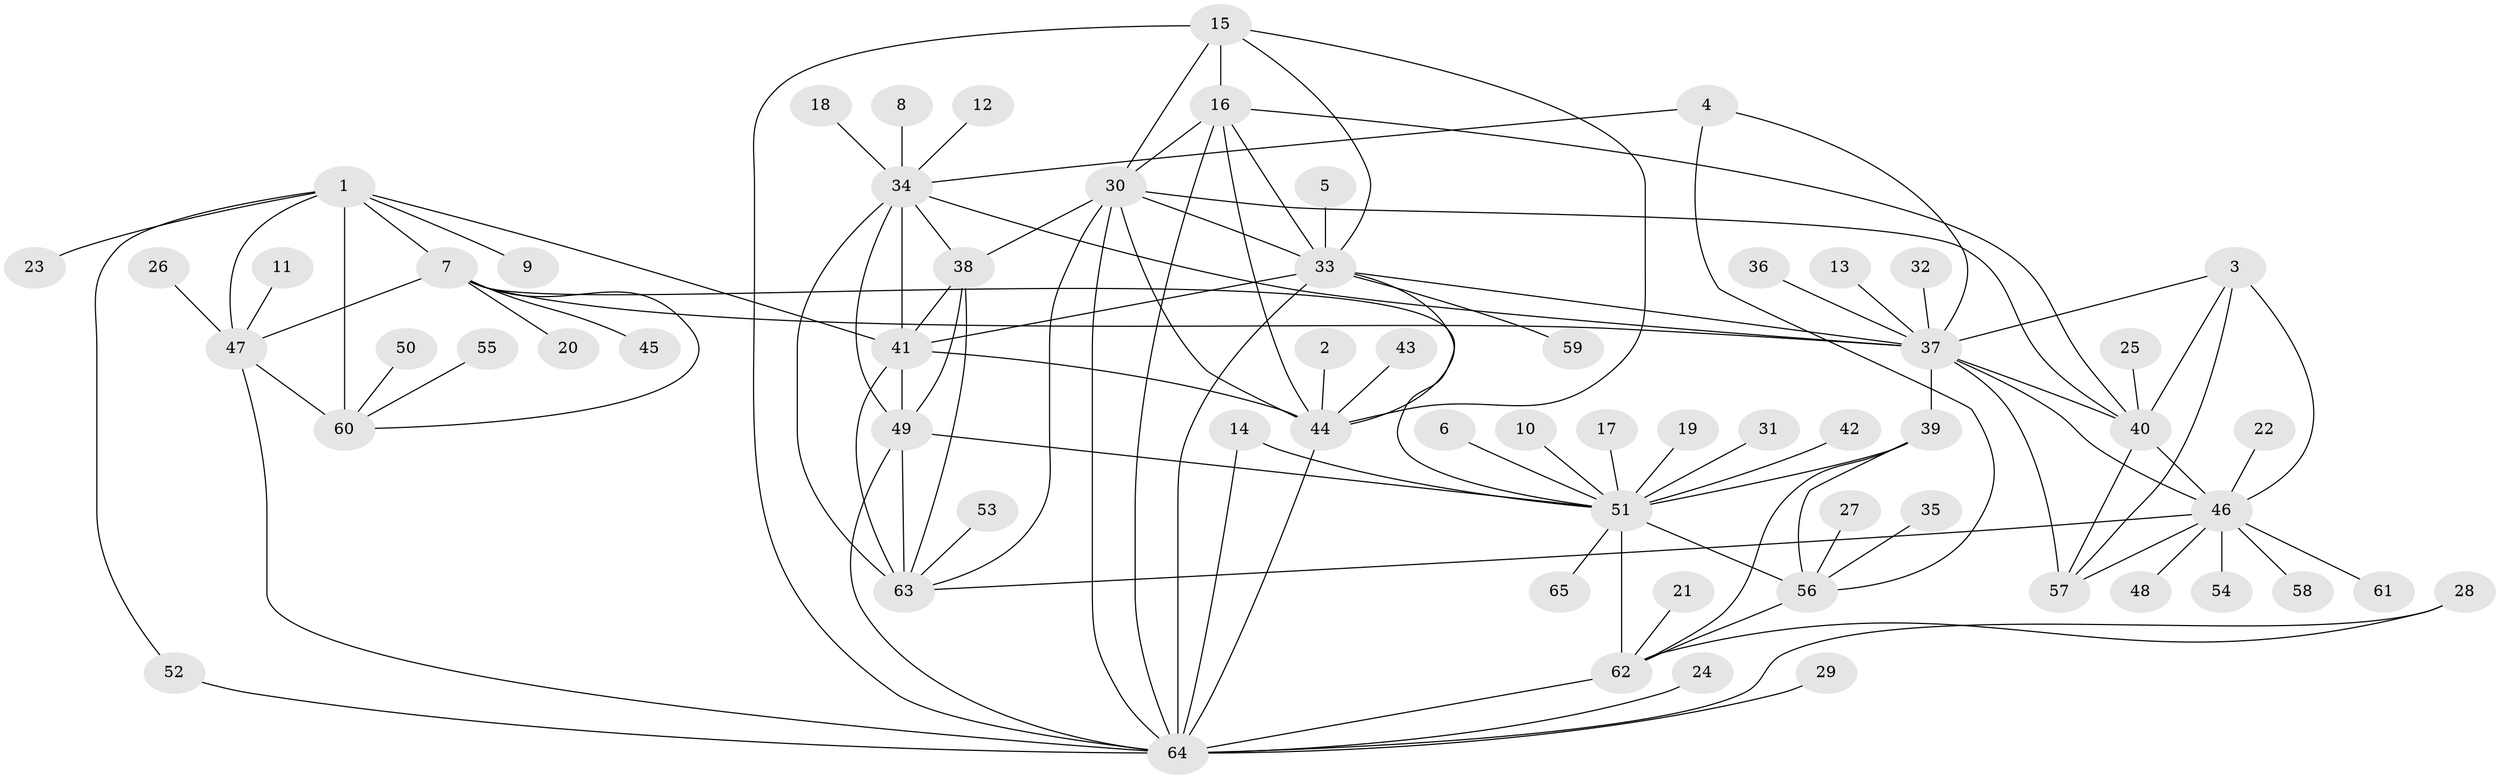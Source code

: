 // original degree distribution, {9: 0.031007751937984496, 8: 0.046511627906976744, 7: 0.03875968992248062, 10: 0.046511627906976744, 12: 0.007751937984496124, 6: 0.031007751937984496, 15: 0.007751937984496124, 13: 0.007751937984496124, 11: 0.007751937984496124, 5: 0.007751937984496124, 2: 0.17054263565891473, 3: 0.046511627906976744, 1: 0.5503875968992248}
// Generated by graph-tools (version 1.1) at 2025/50/03/09/25 03:50:41]
// undirected, 65 vertices, 110 edges
graph export_dot {
graph [start="1"]
  node [color=gray90,style=filled];
  1;
  2;
  3;
  4;
  5;
  6;
  7;
  8;
  9;
  10;
  11;
  12;
  13;
  14;
  15;
  16;
  17;
  18;
  19;
  20;
  21;
  22;
  23;
  24;
  25;
  26;
  27;
  28;
  29;
  30;
  31;
  32;
  33;
  34;
  35;
  36;
  37;
  38;
  39;
  40;
  41;
  42;
  43;
  44;
  45;
  46;
  47;
  48;
  49;
  50;
  51;
  52;
  53;
  54;
  55;
  56;
  57;
  58;
  59;
  60;
  61;
  62;
  63;
  64;
  65;
  1 -- 7 [weight=3.0];
  1 -- 9 [weight=1.0];
  1 -- 23 [weight=1.0];
  1 -- 41 [weight=1.0];
  1 -- 47 [weight=3.0];
  1 -- 52 [weight=1.0];
  1 -- 60 [weight=3.0];
  2 -- 44 [weight=1.0];
  3 -- 37 [weight=1.0];
  3 -- 40 [weight=1.0];
  3 -- 46 [weight=2.0];
  3 -- 57 [weight=1.0];
  4 -- 34 [weight=1.0];
  4 -- 37 [weight=1.0];
  4 -- 56 [weight=1.0];
  5 -- 33 [weight=1.0];
  6 -- 51 [weight=1.0];
  7 -- 20 [weight=1.0];
  7 -- 37 [weight=1.0];
  7 -- 45 [weight=1.0];
  7 -- 47 [weight=1.0];
  7 -- 51 [weight=1.0];
  7 -- 60 [weight=1.0];
  8 -- 34 [weight=1.0];
  10 -- 51 [weight=1.0];
  11 -- 47 [weight=1.0];
  12 -- 34 [weight=1.0];
  13 -- 37 [weight=1.0];
  14 -- 51 [weight=1.0];
  14 -- 64 [weight=1.0];
  15 -- 16 [weight=1.0];
  15 -- 30 [weight=1.0];
  15 -- 33 [weight=1.0];
  15 -- 44 [weight=1.0];
  15 -- 64 [weight=1.0];
  16 -- 30 [weight=1.0];
  16 -- 33 [weight=1.0];
  16 -- 40 [weight=1.0];
  16 -- 44 [weight=1.0];
  16 -- 64 [weight=1.0];
  17 -- 51 [weight=1.0];
  18 -- 34 [weight=1.0];
  19 -- 51 [weight=1.0];
  21 -- 62 [weight=1.0];
  22 -- 46 [weight=1.0];
  24 -- 64 [weight=1.0];
  25 -- 40 [weight=1.0];
  26 -- 47 [weight=1.0];
  27 -- 56 [weight=1.0];
  28 -- 62 [weight=1.0];
  28 -- 64 [weight=1.0];
  29 -- 64 [weight=1.0];
  30 -- 33 [weight=1.0];
  30 -- 38 [weight=1.0];
  30 -- 40 [weight=1.0];
  30 -- 44 [weight=1.0];
  30 -- 63 [weight=1.0];
  30 -- 64 [weight=1.0];
  31 -- 51 [weight=1.0];
  32 -- 37 [weight=1.0];
  33 -- 37 [weight=1.0];
  33 -- 41 [weight=1.0];
  33 -- 44 [weight=1.0];
  33 -- 59 [weight=1.0];
  33 -- 64 [weight=1.0];
  34 -- 37 [weight=1.0];
  34 -- 38 [weight=2.0];
  34 -- 41 [weight=2.0];
  34 -- 49 [weight=2.0];
  34 -- 63 [weight=2.0];
  35 -- 56 [weight=1.0];
  36 -- 37 [weight=1.0];
  37 -- 39 [weight=1.0];
  37 -- 40 [weight=1.0];
  37 -- 46 [weight=2.0];
  37 -- 57 [weight=1.0];
  38 -- 41 [weight=1.0];
  38 -- 49 [weight=1.0];
  38 -- 63 [weight=1.0];
  39 -- 51 [weight=3.0];
  39 -- 56 [weight=1.0];
  39 -- 62 [weight=1.0];
  40 -- 46 [weight=2.0];
  40 -- 57 [weight=1.0];
  41 -- 44 [weight=1.0];
  41 -- 49 [weight=1.0];
  41 -- 63 [weight=1.0];
  42 -- 51 [weight=1.0];
  43 -- 44 [weight=1.0];
  44 -- 64 [weight=1.0];
  46 -- 48 [weight=1.0];
  46 -- 54 [weight=1.0];
  46 -- 57 [weight=2.0];
  46 -- 58 [weight=1.0];
  46 -- 61 [weight=1.0];
  46 -- 63 [weight=1.0];
  47 -- 60 [weight=1.0];
  47 -- 64 [weight=1.0];
  49 -- 51 [weight=1.0];
  49 -- 63 [weight=1.0];
  49 -- 64 [weight=1.0];
  50 -- 60 [weight=1.0];
  51 -- 56 [weight=3.0];
  51 -- 62 [weight=3.0];
  51 -- 65 [weight=1.0];
  52 -- 64 [weight=1.0];
  53 -- 63 [weight=1.0];
  55 -- 60 [weight=1.0];
  56 -- 62 [weight=1.0];
  62 -- 64 [weight=1.0];
}
